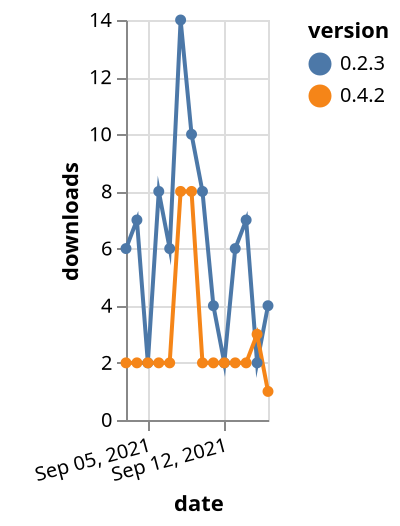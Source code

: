 {"$schema": "https://vega.github.io/schema/vega-lite/v5.json", "description": "A simple bar chart with embedded data.", "data": {"values": [{"date": "2021-09-03", "total": 40112, "delta": 6, "version": "0.2.3"}, {"date": "2021-09-04", "total": 40119, "delta": 7, "version": "0.2.3"}, {"date": "2021-09-05", "total": 40121, "delta": 2, "version": "0.2.3"}, {"date": "2021-09-06", "total": 40129, "delta": 8, "version": "0.2.3"}, {"date": "2021-09-07", "total": 40135, "delta": 6, "version": "0.2.3"}, {"date": "2021-09-08", "total": 40149, "delta": 14, "version": "0.2.3"}, {"date": "2021-09-09", "total": 40159, "delta": 10, "version": "0.2.3"}, {"date": "2021-09-10", "total": 40167, "delta": 8, "version": "0.2.3"}, {"date": "2021-09-11", "total": 40171, "delta": 4, "version": "0.2.3"}, {"date": "2021-09-12", "total": 40173, "delta": 2, "version": "0.2.3"}, {"date": "2021-09-13", "total": 40179, "delta": 6, "version": "0.2.3"}, {"date": "2021-09-14", "total": 40186, "delta": 7, "version": "0.2.3"}, {"date": "2021-09-15", "total": 40188, "delta": 2, "version": "0.2.3"}, {"date": "2021-09-16", "total": 40192, "delta": 4, "version": "0.2.3"}, {"date": "2021-09-03", "total": 6737, "delta": 2, "version": "0.4.2"}, {"date": "2021-09-04", "total": 6739, "delta": 2, "version": "0.4.2"}, {"date": "2021-09-05", "total": 6741, "delta": 2, "version": "0.4.2"}, {"date": "2021-09-06", "total": 6743, "delta": 2, "version": "0.4.2"}, {"date": "2021-09-07", "total": 6745, "delta": 2, "version": "0.4.2"}, {"date": "2021-09-08", "total": 6753, "delta": 8, "version": "0.4.2"}, {"date": "2021-09-09", "total": 6761, "delta": 8, "version": "0.4.2"}, {"date": "2021-09-10", "total": 6763, "delta": 2, "version": "0.4.2"}, {"date": "2021-09-11", "total": 6765, "delta": 2, "version": "0.4.2"}, {"date": "2021-09-12", "total": 6767, "delta": 2, "version": "0.4.2"}, {"date": "2021-09-13", "total": 6769, "delta": 2, "version": "0.4.2"}, {"date": "2021-09-14", "total": 6771, "delta": 2, "version": "0.4.2"}, {"date": "2021-09-15", "total": 6774, "delta": 3, "version": "0.4.2"}, {"date": "2021-09-16", "total": 6775, "delta": 1, "version": "0.4.2"}]}, "width": "container", "mark": {"type": "line", "point": {"filled": true}}, "encoding": {"x": {"field": "date", "type": "temporal", "timeUnit": "yearmonthdate", "title": "date", "axis": {"labelAngle": -15}}, "y": {"field": "delta", "type": "quantitative", "title": "downloads"}, "color": {"field": "version", "type": "nominal"}, "tooltip": {"field": "delta"}}}